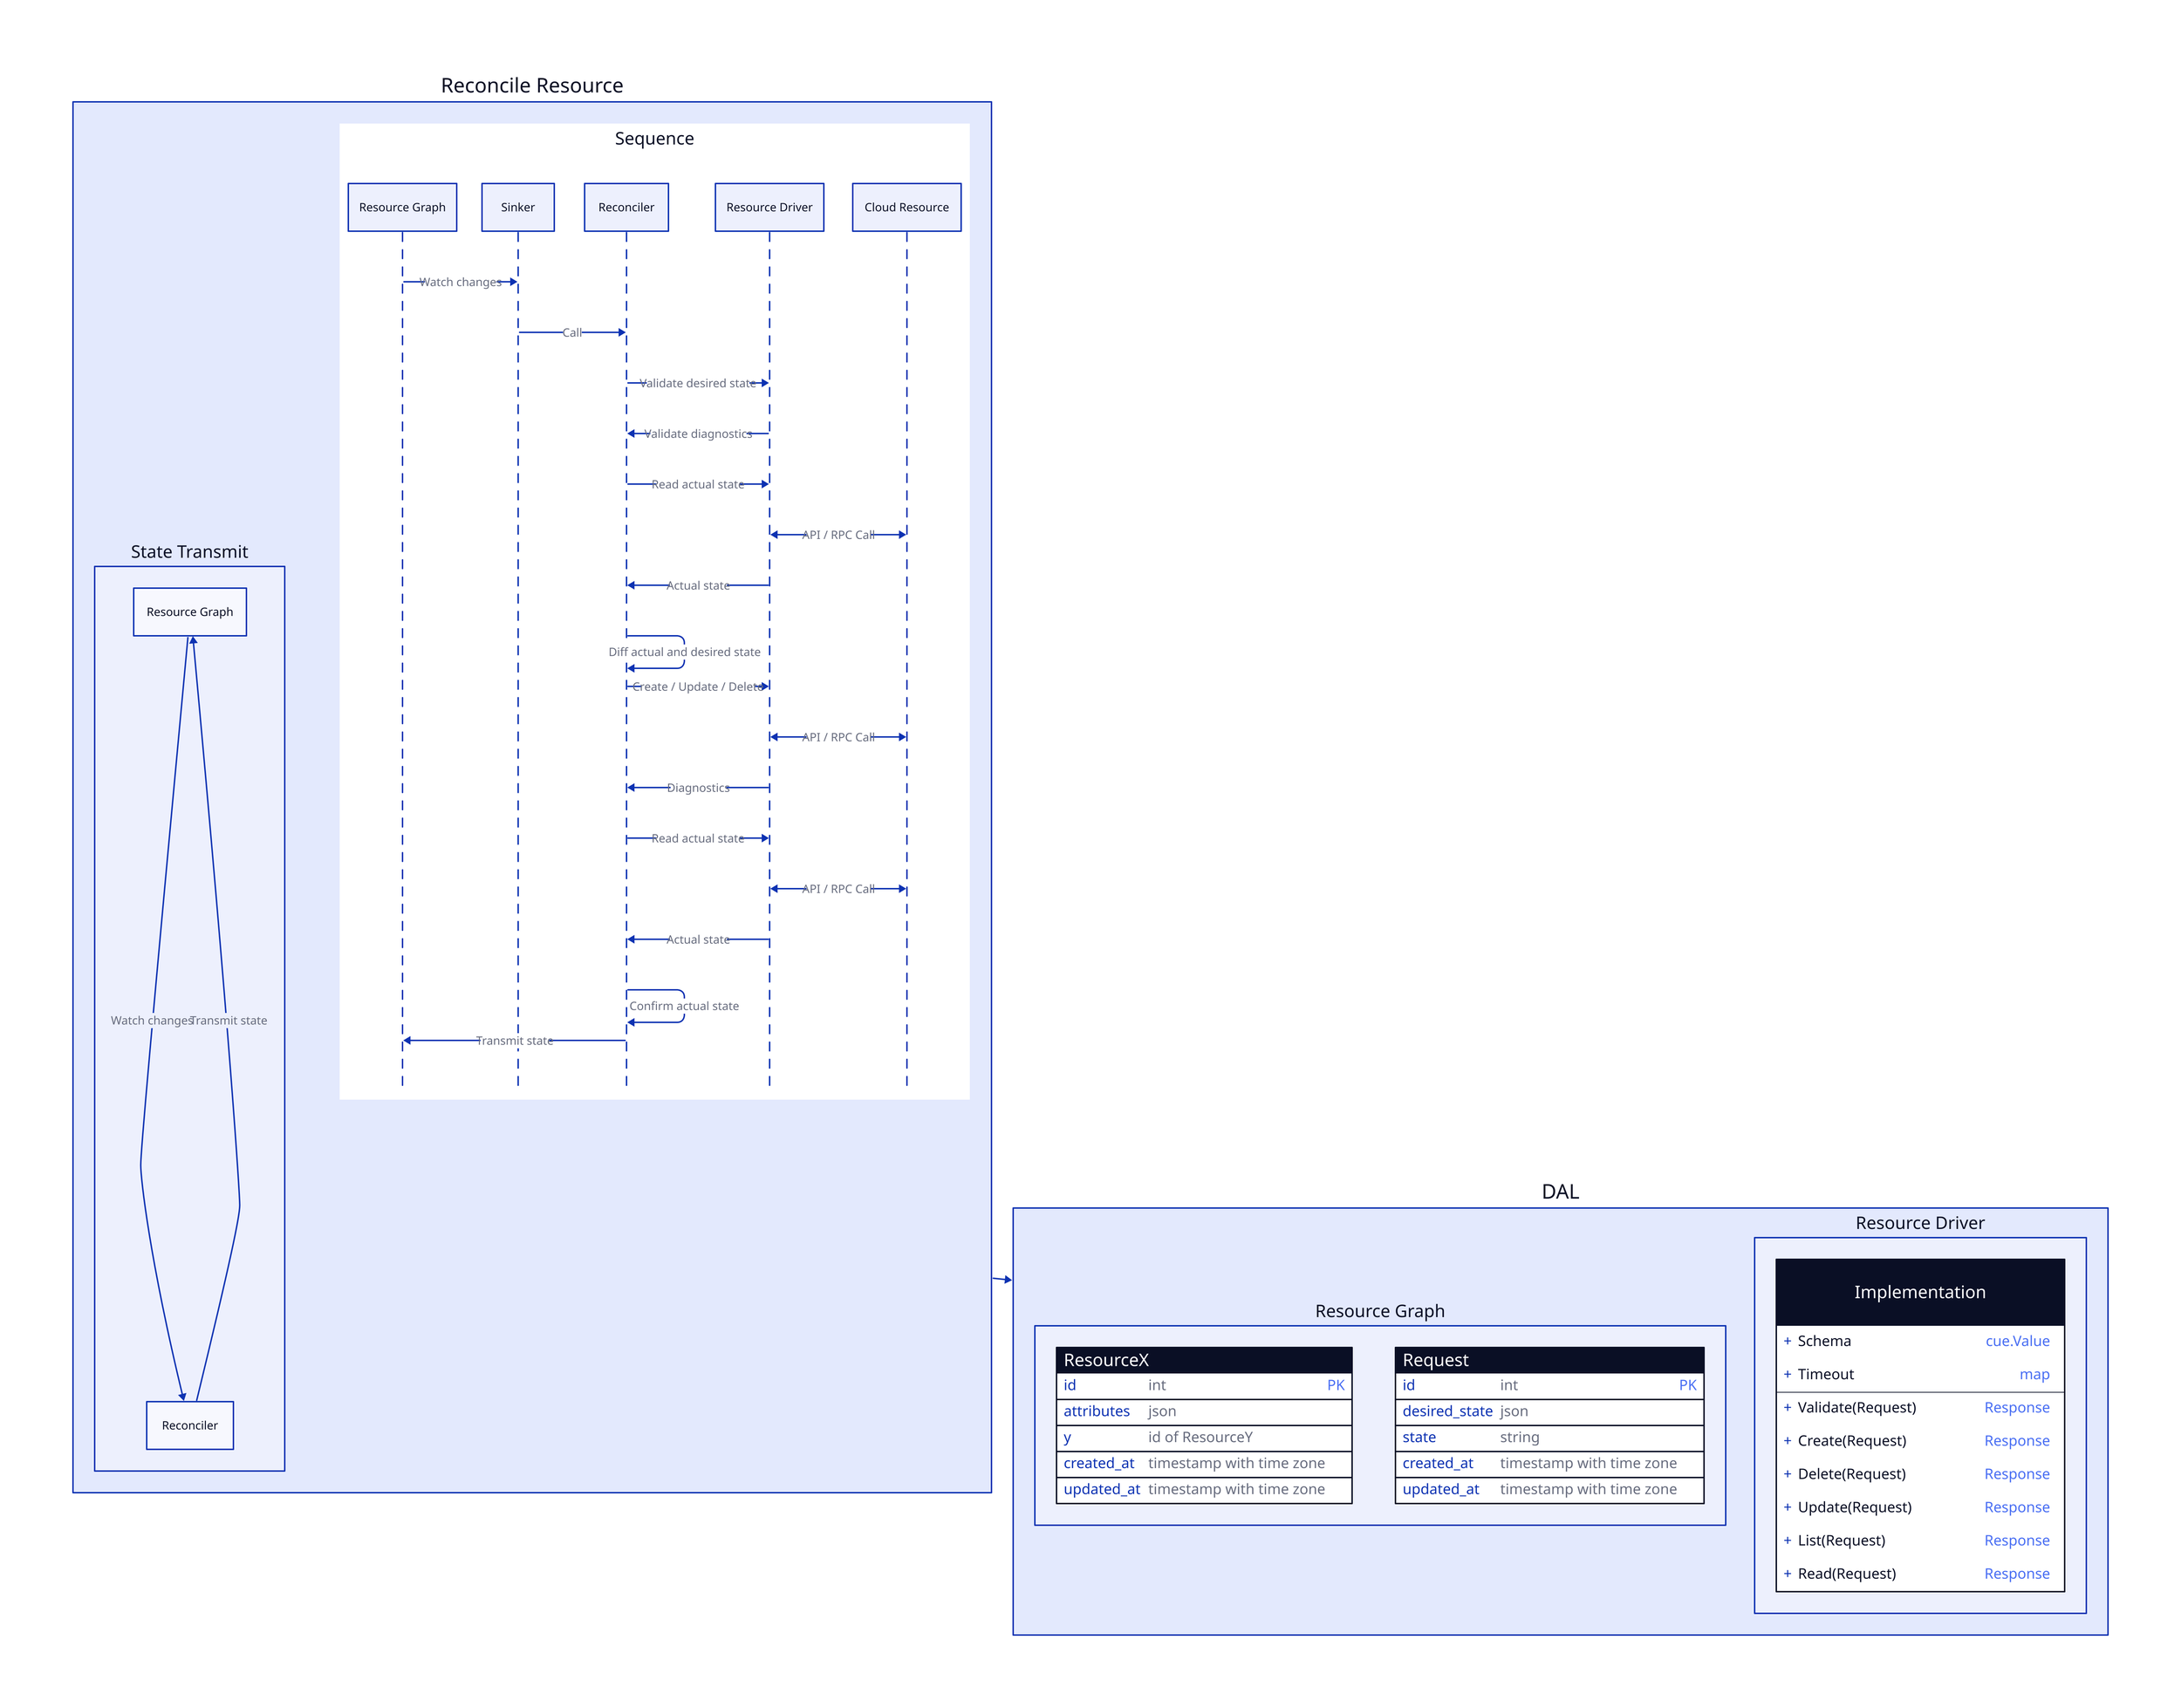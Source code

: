 
Reconciler: Reconcile Resource

Reconciler: {
    Sequence: {
        shape: sequence_diagram

        Resource Graph
        Sinker
        Reconciler
        Resource Driver
        Cloud Resource

        Resource Graph -> Sinker: Watch changes
        Sinker -> Reconciler: Call
        Reconciler -> Resource Driver: Validate desired state
        Resource Driver -> Reconciler: Validate diagnostics
        Reconciler -> Resource Driver: Read actual state
        Resource Driver <-> Cloud Resource: API / RPC Call
        Resource Driver -> Reconciler: Actual state
        Reconciler -> Reconciler: Diff actual and desired state
        Reconciler -> Resource Driver: Create / Update / Delete
        Resource Driver <-> Cloud Resource: API / RPC Call
        Resource Driver -> Reconciler: Diagnostics
        Reconciler -> Resource Driver: Read actual state
        Resource Driver <-> Cloud Resource: API / RPC Call
        Resource Driver -> Reconciler: Actual state
        Reconciler -> Reconciler: Confirm actual state
        Reconciler -> Resource Graph: Transmit state
    }

    State Transmit: {
        Resource Graph -> Reconciler: Watch changes
        Reconciler -> Resource Graph: Transmit state
    }
}

Reconciler -> DAL

DAL: DAL
DAL: {
    Resource Graph: {
        ResourceX: {
            shape: sql_table

            id: int {constraint: primary_key}
            attributes: json
            y: id of ResourceY
            created_at: timestamp with time zone
            updated_at: timestamp with time zone
        }

        Request: {
            shape: sql_table

            id: int {constraint: primary_key}
            desired_state: json
            state: string
            created_at: timestamp with time zone
            updated_at: timestamp with time zone
        }
    }

    Resource Driver: {
        Implementation: {
            shape: class

            Schema: cue.Value
            Timeout: map

            + Validate(Request): Response
            + Create(Request): Response
            + Delete(Request): Response
            + Update(Request): Response
            + List(Request): Response
            + Read(Request): Response
        }
    }
}
